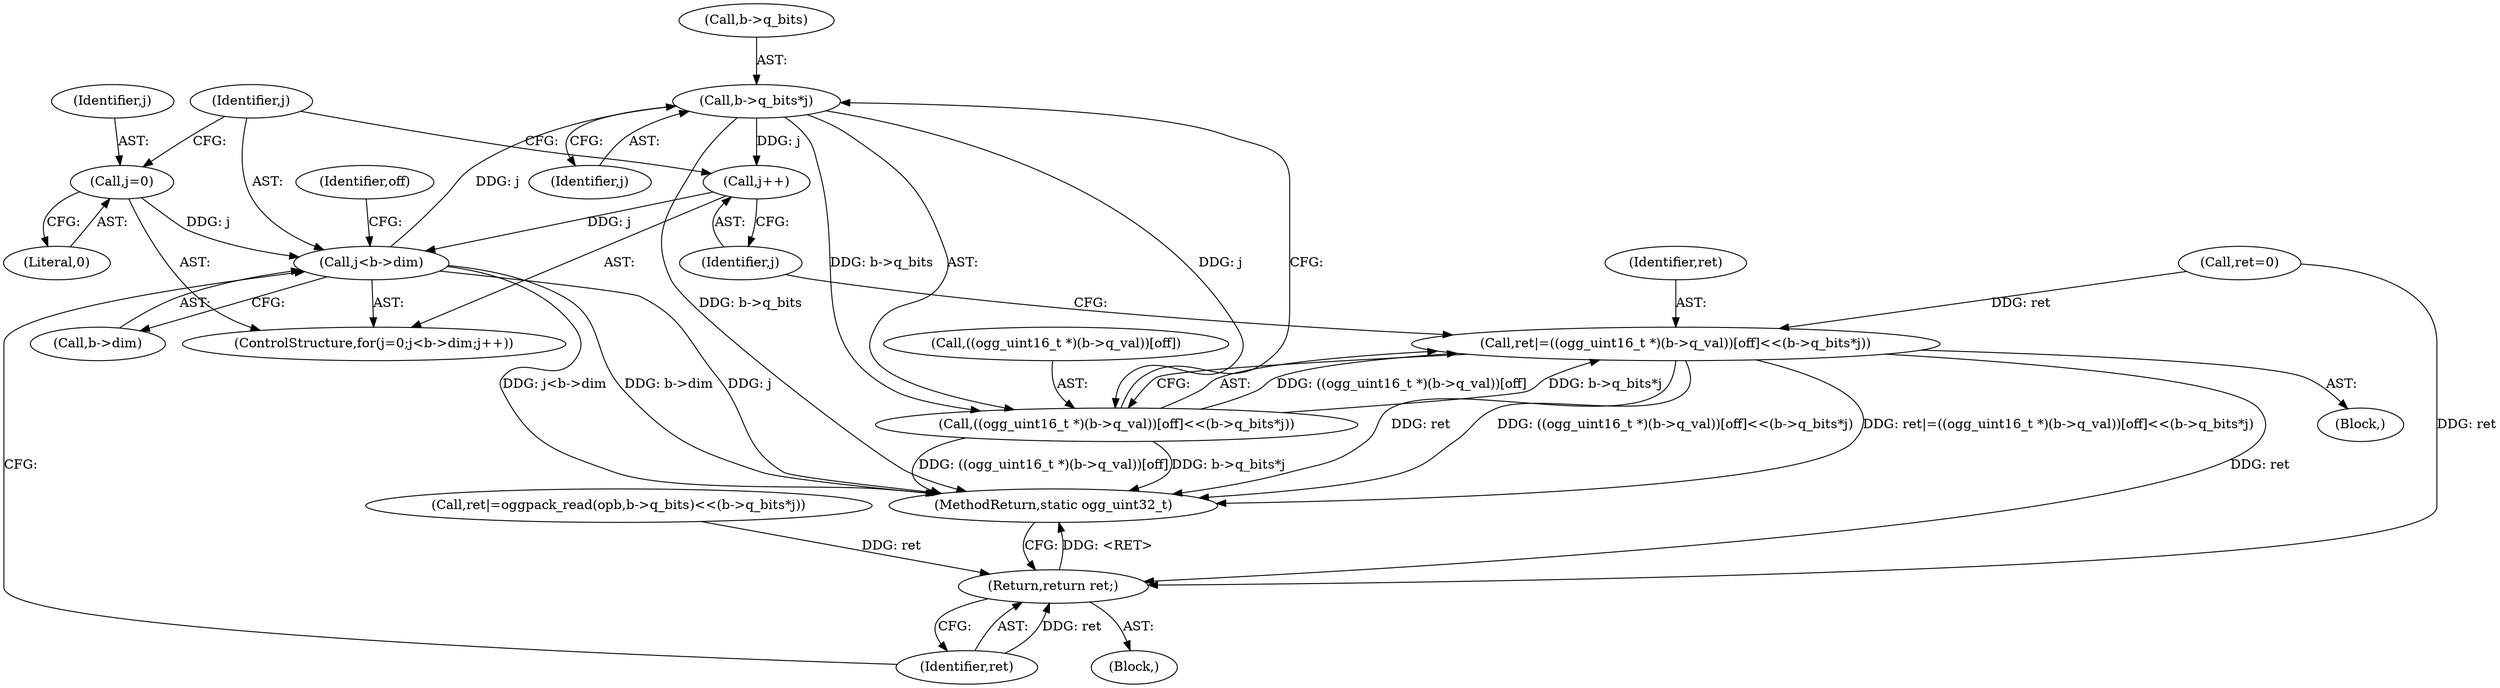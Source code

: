 digraph "1_Android_eeb4e45d5683f88488c083ecf142dc89bc3f0b47_3@pointer" {
"1000162" [label="(Call,b->q_bits*j)"];
"1000135" [label="(Call,j<b->dim)"];
"1000140" [label="(Call,j++)"];
"1000162" [label="(Call,b->q_bits*j)"];
"1000132" [label="(Call,j=0)"];
"1000154" [label="(Call,((ogg_uint16_t *)(b->q_val))[off]<<(b->q_bits*j))"];
"1000152" [label="(Call,ret|=((ogg_uint16_t *)(b->q_val))[off]<<(b->q_bits*j))"];
"1000193" [label="(Return,return ret;)"];
"1000140" [label="(Call,j++)"];
"1000235" [label="(MethodReturn,static ogg_uint32_t)"];
"1000194" [label="(Identifier,ret)"];
"1000180" [label="(Call,ret|=oggpack_read(opb,b->q_bits)<<(b->q_bits*j))"];
"1000166" [label="(Identifier,j)"];
"1000152" [label="(Call,ret|=((ogg_uint16_t *)(b->q_val))[off]<<(b->q_bits*j))"];
"1000111" [label="(Call,ret=0)"];
"1000163" [label="(Call,b->q_bits)"];
"1000133" [label="(Identifier,j)"];
"1000154" [label="(Call,((ogg_uint16_t *)(b->q_val))[off]<<(b->q_bits*j))"];
"1000193" [label="(Return,return ret;)"];
"1000131" [label="(ControlStructure,for(j=0;j<b->dim;j++))"];
"1000136" [label="(Identifier,j)"];
"1000137" [label="(Call,b->dim)"];
"1000162" [label="(Call,b->q_bits*j)"];
"1000153" [label="(Identifier,ret)"];
"1000142" [label="(Block,)"];
"1000155" [label="(Call,((ogg_uint16_t *)(b->q_val))[off])"];
"1000135" [label="(Call,j<b->dim)"];
"1000134" [label="(Literal,0)"];
"1000132" [label="(Call,j=0)"];
"1000141" [label="(Identifier,j)"];
"1000119" [label="(Block,)"];
"1000145" [label="(Identifier,off)"];
"1000162" -> "1000154"  [label="AST: "];
"1000162" -> "1000166"  [label="CFG: "];
"1000163" -> "1000162"  [label="AST: "];
"1000166" -> "1000162"  [label="AST: "];
"1000154" -> "1000162"  [label="CFG: "];
"1000162" -> "1000235"  [label="DDG: b->q_bits"];
"1000162" -> "1000140"  [label="DDG: j"];
"1000162" -> "1000154"  [label="DDG: b->q_bits"];
"1000162" -> "1000154"  [label="DDG: j"];
"1000135" -> "1000162"  [label="DDG: j"];
"1000135" -> "1000131"  [label="AST: "];
"1000135" -> "1000137"  [label="CFG: "];
"1000136" -> "1000135"  [label="AST: "];
"1000137" -> "1000135"  [label="AST: "];
"1000145" -> "1000135"  [label="CFG: "];
"1000194" -> "1000135"  [label="CFG: "];
"1000135" -> "1000235"  [label="DDG: j<b->dim"];
"1000135" -> "1000235"  [label="DDG: j"];
"1000135" -> "1000235"  [label="DDG: b->dim"];
"1000140" -> "1000135"  [label="DDG: j"];
"1000132" -> "1000135"  [label="DDG: j"];
"1000140" -> "1000131"  [label="AST: "];
"1000140" -> "1000141"  [label="CFG: "];
"1000141" -> "1000140"  [label="AST: "];
"1000136" -> "1000140"  [label="CFG: "];
"1000132" -> "1000131"  [label="AST: "];
"1000132" -> "1000134"  [label="CFG: "];
"1000133" -> "1000132"  [label="AST: "];
"1000134" -> "1000132"  [label="AST: "];
"1000136" -> "1000132"  [label="CFG: "];
"1000154" -> "1000152"  [label="AST: "];
"1000155" -> "1000154"  [label="AST: "];
"1000152" -> "1000154"  [label="CFG: "];
"1000154" -> "1000235"  [label="DDG: ((ogg_uint16_t *)(b->q_val))[off]"];
"1000154" -> "1000235"  [label="DDG: b->q_bits*j"];
"1000154" -> "1000152"  [label="DDG: ((ogg_uint16_t *)(b->q_val))[off]"];
"1000154" -> "1000152"  [label="DDG: b->q_bits*j"];
"1000152" -> "1000142"  [label="AST: "];
"1000153" -> "1000152"  [label="AST: "];
"1000141" -> "1000152"  [label="CFG: "];
"1000152" -> "1000235"  [label="DDG: ((ogg_uint16_t *)(b->q_val))[off]<<(b->q_bits*j)"];
"1000152" -> "1000235"  [label="DDG: ret|=((ogg_uint16_t *)(b->q_val))[off]<<(b->q_bits*j)"];
"1000152" -> "1000235"  [label="DDG: ret"];
"1000111" -> "1000152"  [label="DDG: ret"];
"1000152" -> "1000193"  [label="DDG: ret"];
"1000193" -> "1000119"  [label="AST: "];
"1000193" -> "1000194"  [label="CFG: "];
"1000194" -> "1000193"  [label="AST: "];
"1000235" -> "1000193"  [label="CFG: "];
"1000193" -> "1000235"  [label="DDG: <RET>"];
"1000194" -> "1000193"  [label="DDG: ret"];
"1000180" -> "1000193"  [label="DDG: ret"];
"1000111" -> "1000193"  [label="DDG: ret"];
}
